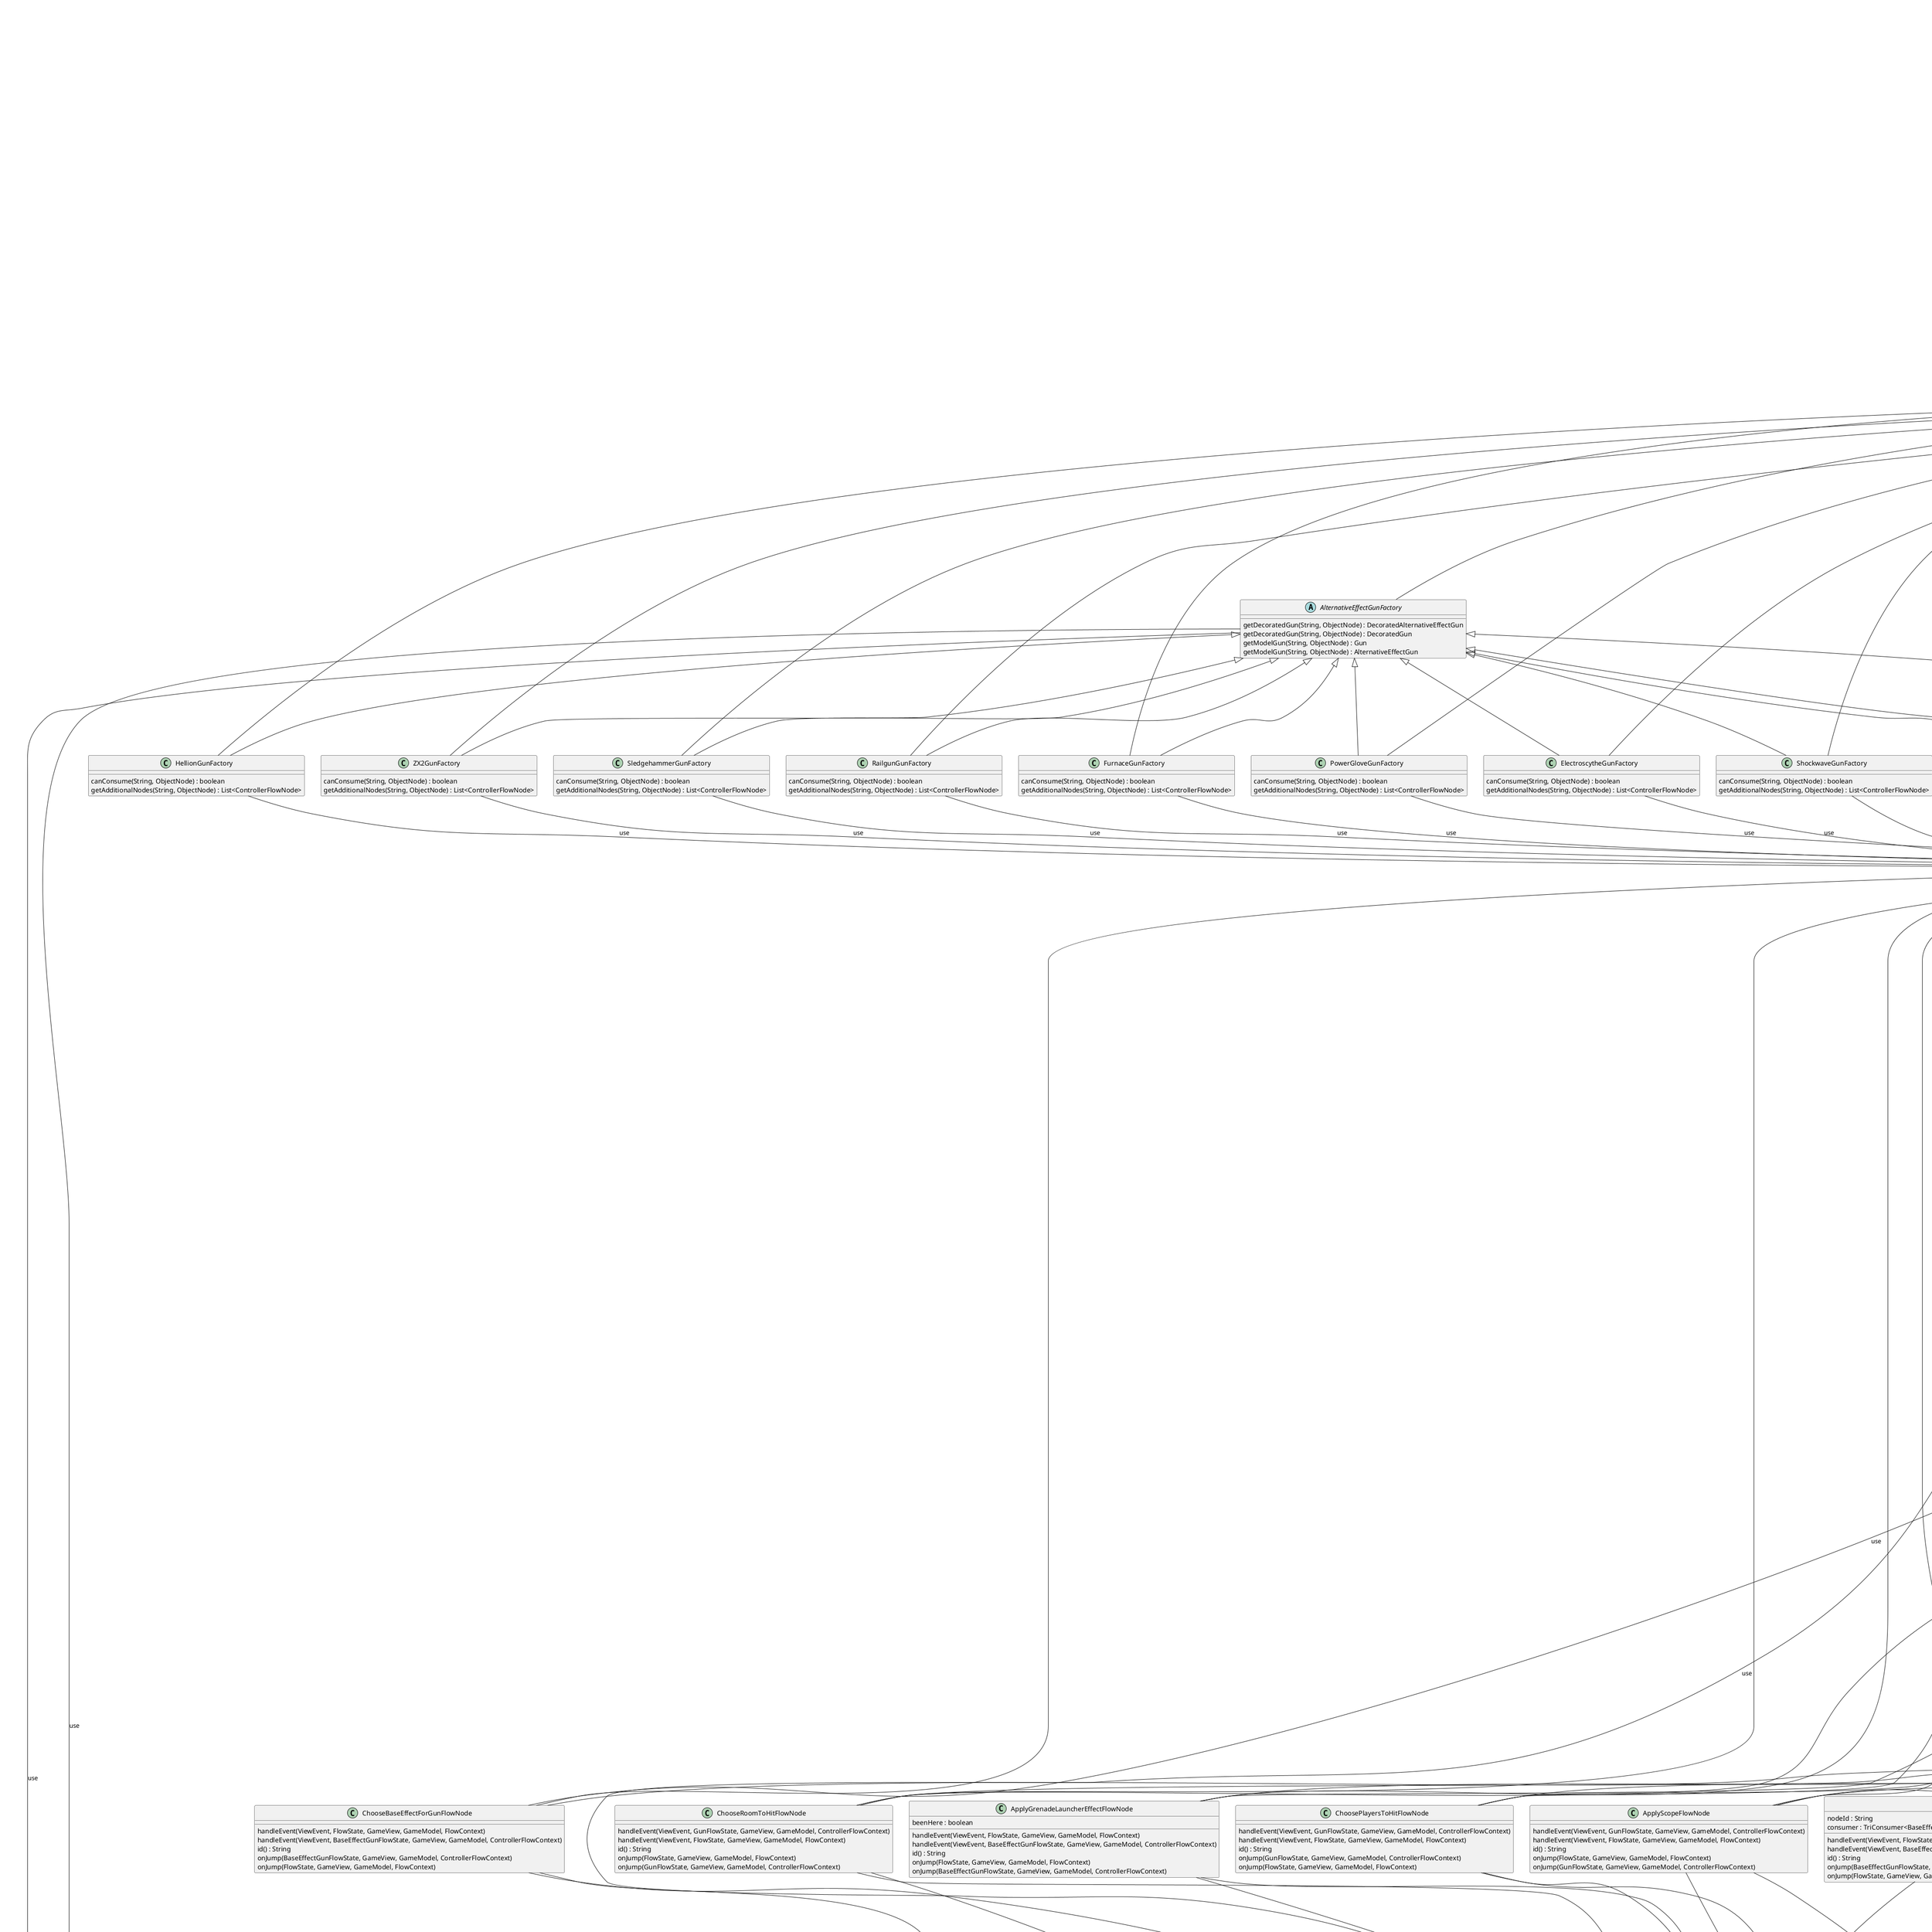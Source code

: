 @startuml

package com.adrenalinici.adrenaline.server <<Folder>> {
  class "GameBootstrapper"
  class "JsonUtils"
  class "StartServerDialogController"
}

package com.adrenalinici.adrenaline.server.controller <<Folder>> {
  interface "ControllerFlowNode"
  class "DecoratedAlternativeEffectGun"
  class "DecoratedBaseEffectGun"
  class "DecoratedEffect"
  abstract class "DecoratedGun"
  class "GameController"
  interface "GunFactory"
  class "GunLoader"
  interface "StatelessControllerFlowNode"
}

package com.adrenalinici.adrenaline.server.controller.guns <<Folder>> {
  abstract class "AlternativeEffectGunFactory"
  abstract class "BaseEffectGunFactory"
  class "CyberbladeGunFactory"
  class "ElectroscytheGunFactory"
  class "FlamethrowerGunFactory"
  class "FurnaceGunFactory"
  class "GrenadeLauncherGunFactory"
  class "HeatseekerGunFactory"
  class "HellionGunFactory"
  class "LockRifleGunFactory"
  class "MachineGunGunFactory"
  class "PlasmaGunGunFactory"
  class "PowerGloveGunFactory"
  class "RailgunGunFactory"
  class "RocketLauncherGunFactory"
  class "ShockwaveGunFactory"
  class "ShotgunGunFactory"
  class "SledgehammerGunFactory"
  class "ThorGunFactory"
  class "TractorBeamGunFactory"
  class "VortexCannonGunFactory"
  class "WhisperGunFactory"
  class "ZX2GunFactory"
}

package com.adrenalinici.adrenaline.server.controller.nodes <<Folder>> {
  class "ApplyNewtonFlowNode"
  class "ApplyTeleporterFlowNode"
  class "ChooseActionFlowNode"
  class "ChooseGunFlowNode"
  class "ChooseMovementFlowNode"
  class "FirstTurnFlowNode"
  class "NewTurnFlowNode"
  class "PickupFlowNode"
  class "ReloadFlowNode"
  class "RespawnFlowNode"
}

package com.adrenalinici.adrenaline.server.controller.nodes.guns <<Folder>> {
  interface "AlternativeEffectGunFlowState"
  class "AlternativeEffectGunFlowStateImpl"
  class "AlternativeGunChooseMovementFlowNode"
  class "ApplyAlternativeGunFlowNode"
  class "ApplyBaseGunFlowNode"
  class "ApplyGrenadeLauncherEffectFlowNode"
  class "ApplyScopeFlowNode"
  interface "BaseEffectGunFlowState"
  class "BaseEffectGunFlowStateImpl"
  class "BaseGunChooseMovementFlowNode"
  class "ChooseAlternativeEffectForGunFlowNode"
  class "ChooseBaseEffectForGunFlowNode"
  class "ChooseCellToHitFlowNode"
  class "ChoosePlayersToHitFlowNode"
  class "ChooseRoomToHitFlowNode"
  class "GunChooseEnemyMovementFlowNode"
  interface "GunFlowState"
  abstract class "GunFlowStateImpl"
  interface "SkippableGunFlowNode"
  class "TagbackGrenadeFlowNode"
}

package com.adrenalinici.adrenaline.server.flow <<Folder>> {
  interface "FlowContext"
  interface "FlowNode"
  interface "FlowOrchestrator"
  interface "FlowState"
  interface "StatelessFlowNode"
}

package com.adrenalinici.adrenaline.server.flow.impl <<Folder>> {
  abstract class "BaseFlowContext"
  class "FlowOrchestratorImpl"
  class "VoidState"
}

package com.adrenalinici.adrenaline.server.model <<Folder>> {
  abstract class "BaseDashboardCell"
  class "CardDeck"
  class "Dashboard"
  interface "DashboardCell"
  class "PickupDashboardCell"
  class "PlayerDashboard"
  class "RespawnDashboardCell"
}

package com.adrenalinici.adrenaline.server.network <<Folder>> {
  interface "MessageHandler"
  class "ServerContext"
  class "ServerMessageRouter"
  abstract class "ServerNetworkAdapter"
}

package com.adrenalinici.adrenaline.server.network.handlers <<Folder>> {
  class "ChosenMatchMessageHandler"
  class "ConnectedPlayerMessageHandler"
  class "DisconnectedPlayerMessageHandler"
  class "HandlerUtils"
  class "NewMatchMessageHandler"
  class "ViewEventMessageHandler"
}

package com.adrenalinici.adrenaline.server.network.rmi <<Folder>> {
  class "SenderRunnable"
}

package com.adrenalinici.adrenaline.server.network.socket <<Folder>> {
  abstract class "BaseSocketRunnable"
  class "SocketEventLoopRunnable"
}

abstract class "AlternativeEffectGunFactory" {
  getDecoratedGun(String, ObjectNode) : DecoratedAlternativeEffectGun
  getDecoratedGun(String, ObjectNode) : DecoratedGun
  getModelGun(String, ObjectNode) : Gun
  getModelGun(String, ObjectNode) : AlternativeEffectGun
}

interface "AlternativeEffectGunFlowState" {
  getChosenGun() : DecoratedGun
  resolvePhaseConfiguration(String) : ObjectNode
  setChosenEffect(DecoratedEffect, boolean) : AlternativeEffectGunFlowState
}

class "AlternativeEffectGunFlowStateImpl" {
  firstEffect : Boolean
  chosenEffect : DecoratedEffect
  getChosenGun() : DecoratedGun
  resolvePhaseConfiguration(String) : ObjectNode
  setChosenEffect(DecoratedEffect, boolean) : AlternativeEffectGunFlowState
}

class "AlternativeGunChooseMovementFlowNode" {
  handleEvent(ViewEvent, AlternativeEffectGunFlowState, GameView, GameModel, ControllerFlowContext)
  handleEvent(ViewEvent, FlowState, GameView, GameModel, FlowContext)
  id() : String
  onJump(FlowState, GameView, GameModel, FlowContext)
  onJump(AlternativeEffectGunFlowState, GameView, GameModel, ControllerFlowContext)
}

class "ApplyAlternativeGunFlowNode" {
  nodeId : String
  consumer : TriConsumer<AlternativeEffectGunFlowState, GameModel, ControllerFlowContext>
  handleEvent(ViewEvent, FlowState, GameView, GameModel, FlowContext)
  handleEvent(ViewEvent, AlternativeEffectGunFlowState, GameView, GameModel, ControllerFlowContext)
  id() : String
  onJump(AlternativeEffectGunFlowState, GameView, GameModel, ControllerFlowContext)
  onJump(FlowState, GameView, GameModel, FlowContext)
}

class "ApplyBaseGunFlowNode" {
  nodeId : String
  consumer : TriConsumer<BaseEffectGunFlowState, GameModel, ControllerFlowContext>
  handleEvent(ViewEvent, FlowState, GameView, GameModel, FlowContext)
  handleEvent(ViewEvent, BaseEffectGunFlowState, GameView, GameModel, ControllerFlowContext)
  id() : String
  onJump(BaseEffectGunFlowState, GameView, GameModel, ControllerFlowContext)
  onJump(FlowState, GameView, GameModel, FlowContext)
}

class "ApplyGrenadeLauncherEffectFlowNode" {
  beenHere : boolean
  handleEvent(ViewEvent, FlowState, GameView, GameModel, FlowContext)
  handleEvent(ViewEvent, BaseEffectGunFlowState, GameView, GameModel, ControllerFlowContext)
  id() : String
  onJump(FlowState, GameView, GameModel, FlowContext)
  onJump(BaseEffectGunFlowState, GameView, GameModel, ControllerFlowContext)
}

class "ApplyNewtonFlowNode" {
  handleEvent(ViewEvent, FlowState, GameView, GameModel, FlowContext)
  handleEvent(ViewEvent, VoidState, GameView, GameModel, ControllerFlowContext)
  id() : String
  onJump(FlowState, GameView, GameModel, FlowContext)
  onJump(VoidState, GameView, GameModel, ControllerFlowContext)
}

class "ApplyScopeFlowNode" {
  handleEvent(ViewEvent, GunFlowState, GameView, GameModel, ControllerFlowContext)
  handleEvent(ViewEvent, FlowState, GameView, GameModel, FlowContext)
  id() : String
  onJump(FlowState, GameView, GameModel, FlowContext)
  onJump(GunFlowState, GameView, GameModel, ControllerFlowContext)
}

class "ApplyTeleporterFlowNode" {
  handleEvent(ViewEvent, FlowState, GameView, GameModel, FlowContext)
  handleEvent(ViewEvent, VoidState, GameView, GameModel, ControllerFlowContext)
  id() : String
  onJump(FlowState, GameView, GameModel, FlowContext)
  onJump(VoidState, GameView, GameModel, ControllerFlowContext)
}

abstract class "BaseDashboardCell" {
  playersInCell : List<PlayerColor>
  northDashboardCellBoundType : DashboardCellBoundType
  southDashboardCellBoundType : DashboardCellBoundType
  eastDashboardCellBoundType : DashboardCellBoundType
  westDashboardCellBoundType : DashboardCellBoundType
  cellColor : CellColor
  line : int
  cell : int
  dashboard : Dashboard
  addPlayer(PlayerColor)
  removePlayer(PlayerColor)
}

abstract class "BaseEffectGunFactory" {
  getDecoratedGun(String, ObjectNode) : DecoratedBaseEffectGun
  getDecoratedGun(String, ObjectNode) : DecoratedGun
  getModelGun(String, ObjectNode) : Gun
  getModelGun(String, ObjectNode) : BaseEffectGun
}

interface "BaseEffectGunFlowState" {
  getChosenGun() : DecoratedGun
  resolvePhaseConfiguration(String) : ObjectNode
  setActivatedFirstExtraEffect(boolean) : BaseEffectGunFlowState
  setActivatedSecondExtraEffect(boolean) : BaseEffectGunFlowState
}

class "BaseEffectGunFlowStateImpl" {
  activatedFirstExtraEffect : boolean
  activatedSecondExtraEffect : boolean
  getChosenGun() : DecoratedGun
  resolvePhaseConfiguration(String) : ObjectNode
  setActivatedFirstExtraEffect(boolean) : BaseEffectGunFlowState
  setActivatedSecondExtraEffect(boolean) : BaseEffectGunFlowState
}

abstract class "BaseFlowContext" {
  actualNode : FlowNode
  actualState : FlowState
  actualPhaseId : String
  phasesQueue : List<String>
  orchestrator : FlowOrchestrator
  additionalNodesToExecuteAlways : List<String>
  actualIndex : int
  actualFlowNode() : FlowNode
  actualNode() : FlowNode
  actualPhase() : String
  addPhases(String[])
  addPhasesToEnd(String[])
  end(GameView)
  handleEvent(ViewEvent, GameView)
  jump(String, GameView, FlowState)
  nextPhase(GameView, FlowState)
  replayNode(GameView)
  replayPhase(GameView)
}

class "BaseGunChooseMovementFlowNode" {
  distance : int
  handleEvent(ViewEvent, FlowState, GameView, GameModel, FlowContext)
  handleEvent(ViewEvent, GunChooseMovementFlowState, GameView, GameModel, ControllerFlowContext)
  id() : String
  mapState(FlowState) : GunChooseMovementFlowState
  mapState(FlowState) : FlowState
  onJump(FlowState, GameView, GameModel, FlowContext)
  onJump(GunChooseMovementFlowState, GameView, GameModel, ControllerFlowContext)
}

abstract class "BaseSocketRunnable" {
  connectedClients : Map<Socket, String>
}

class "CardDeck" {
  deck : List<T>
  addCard(T)
  size() : int
}

class "ChooseActionFlowNode" {
  handleEvent(ViewEvent, FlowState, GameView, GameModel, FlowContext)
  handleEvent(ViewEvent, VoidState, GameView, GameModel, ControllerFlowContext)
  id() : String
  onJump(VoidState, GameView, GameModel, ControllerFlowContext)
  onJump(FlowState, GameView, GameModel, FlowContext)
}

class "ChooseAlternativeEffectForGunFlowNode" {
  handleEvent(ViewEvent, FlowState, GameView, GameModel, FlowContext)
  handleEvent(ViewEvent, AlternativeEffectGunFlowState, GameView, GameModel, ControllerFlowContext)
  id() : String
  onJump(AlternativeEffectGunFlowState, GameView, GameModel, ControllerFlowContext)
  onJump(FlowState, GameView, GameModel, FlowContext)
}

class "ChooseBaseEffectForGunFlowNode" {
  handleEvent(ViewEvent, FlowState, GameView, GameModel, FlowContext)
  handleEvent(ViewEvent, BaseEffectGunFlowState, GameView, GameModel, ControllerFlowContext)
  id() : String
  onJump(BaseEffectGunFlowState, GameView, GameModel, ControllerFlowContext)
  onJump(FlowState, GameView, GameModel, FlowContext)
}

class "ChooseCellToHitFlowNode" {
  handleEvent(ViewEvent, FlowState, GameView, GameModel, FlowContext)
  handleEvent(ViewEvent, GunFlowState, GameView, GameModel, ControllerFlowContext)
  id() : String
  onJump(GunFlowState, GameView, GameModel, ControllerFlowContext)
  onJump(FlowState, GameView, GameModel, FlowContext)
}

class "ChooseGunFlowNode" {
  handleEvent(ViewEvent, FlowState, GameView, GameModel, FlowContext)
  handleEvent(ViewEvent, VoidState, GameView, GameModel, ControllerFlowContext)
  id() : String
  onJump(FlowState, GameView, GameModel, FlowContext)
  onJump(VoidState, GameView, GameModel, ControllerFlowContext)
}

class "ChooseMovementFlowNode" {
  distance : int
  handleEvent(ViewEvent, FlowState, GameView, GameModel, FlowContext)
  handleEvent(ViewEvent, VoidState, GameView, GameModel, ControllerFlowContext)
  id() : String
  onJump(FlowState, GameView, GameModel, FlowContext)
  onJump(VoidState, GameView, GameModel, ControllerFlowContext)
}

class "ChoosePlayersToHitFlowNode" {
  handleEvent(ViewEvent, GunFlowState, GameView, GameModel, ControllerFlowContext)
  handleEvent(ViewEvent, FlowState, GameView, GameModel, FlowContext)
  id() : String
  onJump(GunFlowState, GameView, GameModel, ControllerFlowContext)
  onJump(FlowState, GameView, GameModel, FlowContext)
}

class "ChooseRoomToHitFlowNode" {
  handleEvent(ViewEvent, GunFlowState, GameView, GameModel, ControllerFlowContext)
  handleEvent(ViewEvent, FlowState, GameView, GameModel, FlowContext)
  id() : String
  onJump(FlowState, GameView, GameModel, FlowContext)
  onJump(GunFlowState, GameView, GameModel, ControllerFlowContext)
}

class "ChosenMatchMessageHandler" {
  handleMessage(ChosenMatchMessage, String, ServerContext)
  handleMessage(InboxMessage, String, ServerContext)
}

class "ConnectedPlayerMessageHandler" {
  handleMessage(ConnectedPlayerMessage, String, ServerContext)
  handleMessage(InboxMessage, String, ServerContext)
}

interface "ControllerFlowNode"

class "CyberbladeGunFactory" {
  canConsume(String, ObjectNode) : boolean
  getAdditionalNodes(String, ObjectNode) : List<ControllerFlowNode>
}

class "Dashboard" {
  dashboardCells : DashboardCell[][]
  dashboardChoice : DashboardChoice
  calculateCardinalDirection(Position, Position) : CardinalDirection
  calculateDistance(Position, Position) : int
  calculateIfVisible(Position, Position) : boolean
  calculateMovements(Position, int) : List<Position>
  calculateMovementsInOneDirection(Position, int) : List<Position>
  cells() : int
  getDashboardCell(Position) : DashboardCell
  light() : LightDashboard
  lines() : int
  stream() : Stream<DashboardCell>
}

interface "DashboardCell" {
  addPlayer(PlayerColor)
  hasEastDashboardCell() : boolean
  hasEastWall() : boolean
  hasNorthDashboardCell() : boolean
  hasNorthWall() : boolean
  hasSouthDashboardCell() : boolean
  hasSouthWall() : boolean
  hasWestDashboardCell() : boolean
  hasWestWall() : boolean
  light() : LightDashboardCell
  removePlayer(PlayerColor)
  visit(Consumer<RespawnDashboardCell>, Consumer<PickupDashboardCell>)
}

class "DecoratedAlternativeEffectGun" {
  firstEffect : DecoratedEffect
  secondEffect : DecoratedEffect
  get() : AlternativeEffectGun
  get() : Gun
}

class "DecoratedBaseEffectGun" {
  baseEffect : DecoratedEffect
  firstExtraEffect : DecoratedEffect
  secondExtraEffect : DecoratedEffect
  get() : BaseEffectGun
  get() : Gun
  hasFirstExtraEffect() : boolean
  hasSecondExtraEffect() : boolean
}

class "DecoratedEffect" {
  effect : Effect
  additionalPhases : List<String>
  requiredAmmos : List<AmmoColor>
  get() : Effect
}

abstract class "DecoratedGun" {
  gun : Gun
  phases : List<String>
  get() : Gun
  visit(Consumer<AlternativeEffectGun>, Consumer<BaseEffectGun>)
}

class "DisconnectedPlayerMessageHandler" {
  handleMessage(DisconnectedPlayerMessage, String, ServerContext)
  handleMessage(InboxMessage, String, ServerContext)
}

class "ElectroscytheGunFactory" {
  canConsume(String, ObjectNode) : boolean
  getAdditionalNodes(String, ObjectNode) : List<ControllerFlowNode>
}

class "FirstTurnFlowNode" {
  handleEvent(ViewEvent, FlowState, GameView, GameModel, FlowContext)
  handleEvent(ViewEvent, VoidState, GameView, GameModel, ControllerFlowContext)
  id() : String
  onJump(VoidState, GameView, GameModel, ControllerFlowContext)
  onJump(FlowState, GameView, GameModel, FlowContext)
}

class "FlamethrowerGunFactory" {
  canConsume(String, ObjectNode) : boolean
  getAdditionalNodes(String, ObjectNode) : List<ControllerFlowNode>
}

interface "FlowContext" {
  actualFlowNode() : FlowNode
  actualNode() : FlowNode
  actualPhase() : String
  addPhases(String[])
  addPhasesToEnd(String[])
  end(GameView)
  handleEvent(ViewEvent, GameView)
  jump(String, GameView, FlowState)
  nextPhase(GameView, FlowState)
  nextPhase(GameView)
  replayNode(GameView)
  replayPhase(GameView)
}

interface "FlowNode" {
  handleEvent(ViewEvent, S, GameView, GameModel, C)
  id() : String
  mapState(FlowState) : S
  onJump(S, GameView, GameModel, C)
  skip(S, C) : boolean
}

interface "FlowOrchestrator" {
  handleEvent(ViewEvent, GameView)
  onEnd(GameView)
  resolveNode(String) : FlowNode
  startNewFlow(GameView, T)
}

class "FlowOrchestratorImpl" {
  nodes : Map<String, ? extends com.adrenalinici.adrenaline.server.flow.FlowNode>
  actualContext : T
  model : GameModel
  onEndCallback : Consumer<GameView>
  handleEvent(ViewEvent, GameView)
  onEnd(GameView)
  resolveNode(String) : FlowNode
  startNewFlow(GameView, T)
}

interface "FlowState"

class "FurnaceGunFactory" {
  canConsume(String, ObjectNode) : boolean
  getAdditionalNodes(String, ObjectNode) : List<ControllerFlowNode>
}

class "GameBootstrapper" {
  inbox : BlockingQueue<InboxEntry>
  outboxRmi : BlockingQueue<OutboxEntry>
  outboxSocket : BlockingQueue<OutboxEntry>
  rmiNetworkAdapter : ServerNetworkAdapter
  socketNetworkAdapter : ServerNetworkAdapter
  serverMessageRouter : ServerMessageRouter
  serverMessageRouterThread : Thread
  rmiPort : int
  socketPort : int
  turnTimerSeconds : long
  start()
  stop()
}

class "GameController" {
  gameModel : GameModel
  flowOrchestrator : FlowOrchestrator<ControllerFlowContext>
  firstTurn : boolean
  onEvent(Object)
  onEvent(DecoratedEvent<ViewEvent, GameView>)
  startMatch(GameView)
}

class "GrenadeLauncherGunFactory" {
  canConsume(String, ObjectNode) : boolean
  getAdditionalNodes(String, ObjectNode) : List<ControllerFlowNode>
}

class "GunChooseEnemyMovementFlowNode" {
  distance : int
  handleEvent(ViewEvent, FlowState, GameView, GameModel, FlowContext)
  handleEvent(ViewEvent, GunFlowState, GameView, GameModel, ControllerFlowContext)
  id() : String
  onJump(GunFlowState, GameView, GameModel, ControllerFlowContext)
  onJump(FlowState, GameView, GameModel, FlowContext)
}

interface "GunFactory" {
  canConsume(String, ObjectNode) : boolean
  getAdditionalNodes(String, ObjectNode) : List<ControllerFlowNode>
  getDecoratedGun(String, ObjectNode) : DecoratedGun
  getModelGun(String, ObjectNode) : Gun
}

interface "GunFlowState" {
  applyHitAndMarkPlayers(GameModel, ControllerFlowContext)
  hitPlayer(PlayerColor, int)
  markPlayer(PlayerColor, int)
  resolvePhaseConfiguration(String) : ObjectNode
}

abstract class "GunFlowStateImpl" {
  chosenGun : DecoratedGun
  chosenCellsToHit : List<Position>
  chosenPlayersToHit : List<PlayerColor>
  hitPlayers : Map<PlayerColor, Integer>
  markPlayers : Map<PlayerColor, Integer>
  applyHitAndMarkPlayers(GameModel, ControllerFlowContext)
  hitPlayer(PlayerColor, int)
  markPlayer(PlayerColor, int)
}

class "GunLoader" {
  factories : List<GunFactory>
  guns : Map<String, Gun>
  decoratedGuns : Map<String, DecoratedGun>
  nodes : Map<String, List<ControllerFlowNode>>
  getAdditionalNodes(String) : List<ControllerFlowNode>
  getDecoratedGun(String) : DecoratedGun
  getModelGun(String) : Gun
}

class "HandlerUtils"

class "HeatseekerGunFactory" {
  canConsume(String, ObjectNode) : boolean
  getAdditionalNodes(String, ObjectNode) : List<ControllerFlowNode>
}

class "HellionGunFactory" {
  canConsume(String, ObjectNode) : boolean
  getAdditionalNodes(String, ObjectNode) : List<ControllerFlowNode>
}

class "JsonUtils"

class "LockRifleGunFactory" {
  canConsume(String, ObjectNode) : boolean
  getAdditionalNodes(String, ObjectNode) : List<ControllerFlowNode>
}

class "MachineGunGunFactory" {
  canConsume(String, ObjectNode) : boolean
  getAdditionalNodes(String, ObjectNode) : List<ControllerFlowNode>
}

interface "MessageHandler" {
  handleMessage(T, String, ServerContext)
}

class "NewMatchMessageHandler" {
  turnTimerSeconds : long
  handleMessage(NewMatchMessage, String, ServerContext)
  handleMessage(InboxMessage, String, ServerContext)
}

class "NewTurnFlowNode" {
  handleEvent(ViewEvent, FlowState, GameView, GameModel, FlowContext)
  handleEvent(ViewEvent, VoidState, GameView, GameModel, ControllerFlowContext)
  id() : String
  onJump(VoidState, GameView, GameModel, ControllerFlowContext)
  onJump(FlowState, GameView, GameModel, FlowContext)
}

class "PickupDashboardCell" {
  ammoCard : AmmoCard
  light() : LightDashboardCell
  removeAmmoCard()
  setAmmoCard(AmmoCard)
  visit(Consumer<RespawnDashboardCell>, Consumer<PickupDashboardCell>)
}

class "PickupFlowNode" {
  handleEvent(ViewEvent, FlowState, GameView, GameModel, FlowContext)
  handleEvent(ViewEvent, VoidState, GameView, GameModel, ControllerFlowContext)
  id() : String
  onJump(VoidState, GameView, GameModel, ControllerFlowContext)
  onJump(FlowState, GameView, GameModel, FlowContext)
}

class "PlasmaGunGunFactory" {
  canConsume(String, ObjectNode) : boolean
  getAdditionalNodes(String, ObjectNode) : List<ControllerFlowNode>
}

class "PlayerDashboard" {
  player : PlayerColor
  ammos : List<AmmoColor>
  damages : List<PlayerColor>
  marks : List<PlayerColor>
  guns : HashMap<String, Boolean>
  powerUpCards : List<PowerUpCard>
  skullsNumber : int
  points : int
  flipped : boolean
  addAmmo(AmmoColor)
  addDamages(List<PlayerColor>)
  addGun(String)
  addMarks(List<PlayerColor>)
  addPoints(int)
  addPowerUpCard(PowerUpCard) : boolean
  hasVenomGrenade() : boolean
  incrementSkullsNumber()
  light() : LightPlayerDashboard
  reloadGun(String)
  removeAllDamages()
  removeAmmos(List<AmmoColor>)
  removeAmmosIncludingPowerups(List<AmmoColor>) : List<PowerUpCard>
  removeGun(String)
  removeMarks(List<PlayerColor>)
  removePowerUpCard(PowerUpCard) : boolean
  setFlipped(boolean) : PlayerDashboard
  unloadGun(String)
}

class "PowerGloveGunFactory" {
  canConsume(String, ObjectNode) : boolean
  getAdditionalNodes(String, ObjectNode) : List<ControllerFlowNode>
}

class "RailgunGunFactory" {
  canConsume(String, ObjectNode) : boolean
  getAdditionalNodes(String, ObjectNode) : List<ControllerFlowNode>
}

class "ReloadFlowNode" {
  handleEvent(ViewEvent, FlowState, GameView, GameModel, FlowContext)
  handleEvent(ViewEvent, VoidState, GameView, GameModel, ControllerFlowContext)
  id() : String
  onJump(VoidState, GameView, GameModel, ControllerFlowContext)
  onJump(FlowState, GameView, GameModel, FlowContext)
}

class "RespawnDashboardCell" {
  availableGuns : Set<String>
  addAvailableGun(String)
  light() : LightDashboardCell
  removeAvailableGun(String)
  visit(Consumer<RespawnDashboardCell>, Consumer<PickupDashboardCell>)
}

class "RespawnFlowNode" {
  handleEvent(ViewEvent, RespawnFlowState, GameView, GameModel, ControllerFlowContext)
  handleEvent(ViewEvent, FlowState, GameView, GameModel, FlowContext)
  id() : String
  mapState(FlowState) : RespawnFlowState
  mapState(FlowState) : FlowState
  onJump(FlowState, GameView, GameModel, FlowContext)
  onJump(RespawnFlowState, GameView, GameModel, ControllerFlowContext)
}

class "RocketLauncherGunFactory" {
  canConsume(String, ObjectNode) : boolean
  getAdditionalNodes(String, ObjectNode) : List<ControllerFlowNode>
}

class "SenderRunnable" {
  connectedClients : Map<String, GameRmiClient>
  viewOutbox : BlockingQueue<OutboxEntry>
  run()
}

class "ServerContext" {
  inbox : BlockingQueue<InboxEntry>
  outboxRmi : BlockingQueue<OutboxEntry>
  outboxSocket : BlockingQueue<OutboxEntry>
  playerMatchMap : Map<String, String>
  matchesMap : Map<String, RemoteView>
  matchesControllersMap : Map<String, GameController>
  addConnectionToMatch(String, String)
  addMatch(RemoteView, GameController)
  broadcastToMatch(String, OutboxMessage)
  enqueueInboxMessage(String, InboxMessage)
  getConnectionMatch(String) : RemoteView
  onDisconnection(String)
  removeMatch(String)
  send(String, OutboxMessage)
}

class "ServerMessageRouter" {
  inbox : BlockingQueue<InboxEntry>
  context : ServerContext
  handlers : Map<Class<? extends com.adrenalinici.adrenaline.common.network.inbox.InboxMessage>, MessageHandler>
  run()
  withHandler(Class<? extends com.adrenalinici.adrenaline.common.network.inbox.InboxMessage>, Function<ServerContext, MessageHandler>) : ServerMessageRouter
  withHandler(Class<? extends com.adrenalinici.adrenaline.common.network.inbox.InboxMessage>, MessageHandler) : ServerMessageRouter
}

abstract class "ServerNetworkAdapter" {
  viewInbox : BlockingQueue<InboxEntry>
  viewOutbox : BlockingQueue<OutboxEntry>
  start()
  stop()
}

class "ShockwaveGunFactory" {
  canConsume(String, ObjectNode) : boolean
  getAdditionalNodes(String, ObjectNode) : List<ControllerFlowNode>
}

class "ShotgunGunFactory" {
  canConsume(String, ObjectNode) : boolean
  getAdditionalNodes(String, ObjectNode) : List<ControllerFlowNode>
}

interface "SkippableGunFlowNode" {
  skip(T, ControllerFlowContext) : boolean
  skip(FlowState, FlowContext) : boolean
}

class "SledgehammerGunFactory" {
  canConsume(String, ObjectNode) : boolean
  getAdditionalNodes(String, ObjectNode) : List<ControllerFlowNode>
}

class "SocketEventLoopRunnable" {
  viewOutbox : BlockingQueue<OutboxEntry>
  viewInbox : BlockingQueue<InboxEntry>
  remainingWrites : Map<String, Queue<ByteBuffer>>
  remainingReads : Map<String, ByteBuffer>
  selector : Selector
  connectedClients : Map<Socket, String>
  lastKeepAlive : Map<String, Long>
  run()
}

class "StartServerDialogController" {
  rmiPortTextField : TextField
  socketPortTextField : TextField
  turnTimeoutTextField : TextField
  startMatchButton : Button
  initialize()
  onStartMatchClicked(MouseEvent)
  showErrorAlert()
}

interface "StatelessControllerFlowNode"

interface "StatelessFlowNode" {
  mapState(FlowState) : VoidState
  mapState(FlowState) : FlowState
}

class "TagbackGrenadeFlowNode" {
  handleEvent(ViewEvent, TagbackGrenadeFlowState, GameView, GameModel, ControllerFlowContext)
  handleEvent(ViewEvent, FlowState, GameView, GameModel, FlowContext)
  id() : String
  mapState(FlowState) : FlowState
  mapState(FlowState) : TagbackGrenadeFlowState
  onJump(TagbackGrenadeFlowState, GameView, GameModel, ControllerFlowContext)
  onJump(FlowState, GameView, GameModel, FlowContext)
}

class "ThorGunFactory" {
  canConsume(String, ObjectNode) : boolean
  getAdditionalNodes(String, ObjectNode) : List<ControllerFlowNode>
}

class "TractorBeamGunFactory" {
  canConsume(String, ObjectNode) : boolean
  getAdditionalNodes(String, ObjectNode) : List<ControllerFlowNode>
}

class "ViewEventMessageHandler" {
  handleMessage(InboxMessage, String, ServerContext)
  handleMessage(ViewEventMessage, String, ServerContext)
}

class "VoidState"

class "VortexCannonGunFactory" {
  canConsume(String, ObjectNode) : boolean
  getAdditionalNodes(String, ObjectNode) : List<ControllerFlowNode>
}

class "WhisperGunFactory" {
  canConsume(String, ObjectNode) : boolean
  getAdditionalNodes(String, ObjectNode) : List<ControllerFlowNode>
}

class "ZX2GunFactory" {
  canConsume(String, ObjectNode) : boolean
  getAdditionalNodes(String, ObjectNode) : List<ControllerFlowNode>
}

"AlternativeEffectGunFactory" --> "DecoratedAlternativeEffectGun" : use
"AlternativeEffectGunFactory" --> "DecoratedGun" : use
"AlternativeEffectGunFactory" <|-- "ElectroscytheGunFactory"
"AlternativeEffectGunFactory" <|-- "FlamethrowerGunFactory"
"AlternativeEffectGunFactory" <|-- "FurnaceGunFactory"
"AlternativeEffectGunFactory" <|-- "HellionGunFactory"
"AlternativeEffectGunFactory" <|-- "PowerGloveGunFactory"
"AlternativeEffectGunFactory" <|-- "RailgunGunFactory"
"AlternativeEffectGunFactory" <|-- "ShockwaveGunFactory"
"AlternativeEffectGunFactory" <|-- "ShotgunGunFactory"
"AlternativeEffectGunFactory" <|-- "SledgehammerGunFactory"
"AlternativeEffectGunFactory" <|-- "TractorBeamGunFactory"
"AlternativeEffectGunFactory" <|-- "ZX2GunFactory"
"AlternativeEffectGunFlowState" <-> "AlternativeEffectGunFlowStateImpl"
"AlternativeEffectGunFlowState" --> "DecoratedEffect" : use
"AlternativeEffectGunFlowState" --> "DecoratedGun" : use
"AlternativeEffectGunFlowStateImpl" --> "DecoratedEffect" : chosenEffect
"AlternativeEffectGunFlowStateImpl" --> "DecoratedGun" : use
"AlternativeGunChooseMovementFlowNode" --> "AlternativeEffectGunFlowState" : use
"AlternativeGunChooseMovementFlowNode" --> "FlowContext" : use
"AlternativeGunChooseMovementFlowNode" --> "FlowState" : use
"ApplyAlternativeGunFlowNode" --> "AlternativeEffectGunFlowState" : consumer
"ApplyAlternativeGunFlowNode" --> "FlowContext" : use
"ApplyAlternativeGunFlowNode" --> "FlowState" : use
"ApplyBaseGunFlowNode" --> "BaseEffectGunFlowState" : consumer
"ApplyBaseGunFlowNode" --> "FlowContext" : use
"ApplyBaseGunFlowNode" --> "FlowState" : use
"ApplyGrenadeLauncherEffectFlowNode" --> "BaseEffectGunFlowState" : use
"ApplyGrenadeLauncherEffectFlowNode" --> "FlowContext" : use
"ApplyGrenadeLauncherEffectFlowNode" --> "FlowState" : use
"ApplyNewtonFlowNode" --> "FlowContext" : use
"ApplyNewtonFlowNode" --> "FlowState" : use
"ApplyNewtonFlowNode" --> "VoidState" : use
"ApplyScopeFlowNode" --> "FlowContext" : use
"ApplyScopeFlowNode" --> "FlowState" : use
"ApplyScopeFlowNode" --> "GunFlowState" : use
"ApplyTeleporterFlowNode" --> "FlowContext" : use
"ApplyTeleporterFlowNode" --> "FlowState" : use
"ApplyTeleporterFlowNode" --> "VoidState" : use
"BaseDashboardCell" --> "Dashboard" : dashboard
"BaseDashboardCell" <|-- "PickupDashboardCell"
"BaseDashboardCell" <|-- "RespawnDashboardCell"
"BaseEffectGunFactory" <|-- "CyberbladeGunFactory"
"BaseEffectGunFactory" --> "DecoratedBaseEffectGun" : use
"BaseEffectGunFactory" --> "DecoratedGun" : use
"BaseEffectGunFactory" <|-- "GrenadeLauncherGunFactory"
"BaseEffectGunFactory" <|-- "HeatseekerGunFactory"
"BaseEffectGunFactory" <|-- "LockRifleGunFactory"
"BaseEffectGunFactory" <|-- "MachineGunGunFactory"
"BaseEffectGunFactory" <|-- "PlasmaGunGunFactory"
"BaseEffectGunFactory" <|-- "RocketLauncherGunFactory"
"BaseEffectGunFactory" <|-- "ThorGunFactory"
"BaseEffectGunFactory" <|-- "VortexCannonGunFactory"
"BaseEffectGunFactory" <|-- "WhisperGunFactory"
"BaseEffectGunFlowState" <-> "BaseEffectGunFlowStateImpl"
"BaseEffectGunFlowState" --> "DecoratedGun" : use
"BaseEffectGunFlowStateImpl" --> "DecoratedGun" : use
"BaseFlowContext" --> "FlowNode" : actualNode
"BaseFlowContext" --> "FlowOrchestrator" : orchestrator
"BaseFlowContext" --> "FlowState" : actualState
"BaseGunChooseMovementFlowNode" --> "FlowContext" : use
"BaseGunChooseMovementFlowNode" --> "FlowState" : use
"ChooseActionFlowNode" --> "FlowContext" : use
"ChooseActionFlowNode" --> "FlowState" : use
"ChooseActionFlowNode" --> "VoidState" : use
"ChooseAlternativeEffectForGunFlowNode" --> "AlternativeEffectGunFlowState" : use
"ChooseAlternativeEffectForGunFlowNode" --> "FlowContext" : use
"ChooseAlternativeEffectForGunFlowNode" --> "FlowState" : use
"ChooseBaseEffectForGunFlowNode" --> "BaseEffectGunFlowState" : use
"ChooseBaseEffectForGunFlowNode" --> "FlowContext" : use
"ChooseBaseEffectForGunFlowNode" --> "FlowState" : use
"ChooseCellToHitFlowNode" --> "FlowContext" : use
"ChooseCellToHitFlowNode" --> "FlowState" : use
"ChooseCellToHitFlowNode" --> "GunFlowState" : use
"ChooseGunFlowNode" --> "FlowContext" : use
"ChooseGunFlowNode" --> "FlowState" : use
"ChooseGunFlowNode" --> "VoidState" : use
"ChooseMovementFlowNode" --> "FlowContext" : use
"ChooseMovementFlowNode" --> "FlowState" : use
"ChooseMovementFlowNode" --> "VoidState" : use
"ChoosePlayersToHitFlowNode" --> "FlowContext" : use
"ChoosePlayersToHitFlowNode" --> "FlowState" : use
"ChoosePlayersToHitFlowNode" --> "GunFlowState" : use
"ChooseRoomToHitFlowNode" --> "FlowContext" : use
"ChooseRoomToHitFlowNode" --> "FlowState" : use
"ChooseRoomToHitFlowNode" --> "GunFlowState" : use
"ChosenMatchMessageHandler" --> "ServerContext" : use
"ConnectedPlayerMessageHandler" --> "ServerContext" : use
"ControllerFlowNode" <|-- "AlternativeGunChooseMovementFlowNode"
"ControllerFlowNode" <|-- "ApplyAlternativeGunFlowNode"
"ControllerFlowNode" <|-- "ApplyBaseGunFlowNode"
"ControllerFlowNode" <|-- "ApplyGrenadeLauncherEffectFlowNode"
"ControllerFlowNode" <|-- "ApplyScopeFlowNode"
"ControllerFlowNode" <|-- "BaseGunChooseMovementFlowNode"
"ControllerFlowNode" <|-- "ChooseAlternativeEffectForGunFlowNode"
"ControllerFlowNode" <|-- "ChooseBaseEffectForGunFlowNode"
"ControllerFlowNode" <|-- "ChooseCellToHitFlowNode"
"ControllerFlowNode" <|-- "ChoosePlayersToHitFlowNode"
"ControllerFlowNode" <|-- "ChooseRoomToHitFlowNode"
"ControllerFlowNode" <|-- "GunChooseEnemyMovementFlowNode"
"ControllerFlowNode" <|-- "RespawnFlowNode"
"ControllerFlowNode" <|-- "SkippableGunFlowNode"
"ControllerFlowNode" <|-- "TagbackGrenadeFlowNode"
"CyberbladeGunFactory" --> "*" "ControllerFlowNode" : use
"DashboardCell" <|-- "BaseDashboardCell"
"DashboardCell" <|-- "PickupDashboardCell"
"DashboardCell" --> "PickupDashboardCell" : use
"DashboardCell" --> "RespawnDashboardCell" : use
"DashboardCell" <|-- "RespawnDashboardCell"
"Dashboard" --> "DashboardCell" : use
"DecoratedAlternativeEffectGun" --> "DecoratedEffect" : firstEffect/secondEffect
"DecoratedBaseEffectGun" --> "DecoratedEffect" : baseEffect/firstExtraEffect/secondExtraEffect
"DecoratedGun" <|-- "DecoratedAlternativeEffectGun"
"DecoratedGun" <|-- "DecoratedBaseEffectGun"
"DisconnectedPlayerMessageHandler" --> "ServerContext" : use
"ElectroscytheGunFactory" --> "*" "ControllerFlowNode" : use
"FirstTurnFlowNode" --> "FlowContext" : use
"FirstTurnFlowNode" --> "FlowState" : use
"FirstTurnFlowNode" --> "VoidState" : use
"FlamethrowerGunFactory" --> "*" "ControllerFlowNode" : use
"FlowContext" <|-- "BaseFlowContext"
"FlowContext" <-> "FlowNode" : use
"FlowContext" --> "FlowState" : use
"FlowNode" <|-- "AlternativeGunChooseMovementFlowNode"
"FlowNode" <|-- "ApplyAlternativeGunFlowNode"
"FlowNode" <|-- "ApplyBaseGunFlowNode"
"FlowNode" <|-- "ApplyGrenadeLauncherEffectFlowNode"
"FlowNode" <|-- "ApplyNewtonFlowNode"
"FlowNode" <|-- "ApplyScopeFlowNode"
"FlowNode" <|-- "ApplyTeleporterFlowNode"
"FlowNode" <|-- "BaseGunChooseMovementFlowNode"
"FlowNode" <|-- "ChooseActionFlowNode"
"FlowNode" <|-- "ChooseAlternativeEffectForGunFlowNode"
"FlowNode" <|-- "ChooseBaseEffectForGunFlowNode"
"FlowNode" <|-- "ChooseCellToHitFlowNode"
"FlowNode" <|-- "ChooseGunFlowNode"
"FlowNode" <|-- "ChooseMovementFlowNode"
"FlowNode" <|-- "ChoosePlayersToHitFlowNode"
"FlowNode" <|-- "ChooseRoomToHitFlowNode"
"FlowNode" <|-- "ControllerFlowNode"
"FlowNode" <|-- "FirstTurnFlowNode"
"FlowNode" --> "FlowState" : use
"FlowNode" <|-- "GunChooseEnemyMovementFlowNode"
"FlowNode" <|-- "NewTurnFlowNode"
"FlowNode" <|-- "PickupFlowNode"
"FlowNode" <|-- "ReloadFlowNode"
"FlowNode" <|-- "RespawnFlowNode"
"FlowNode" <|-- "SkippableGunFlowNode"
"FlowNode" <|-- "StatelessControllerFlowNode"
"FlowNode" <|-- "StatelessFlowNode"
"FlowNode" <|-- "TagbackGrenadeFlowNode"
"FlowOrchestrator" --> "FlowContext" : use
"FlowOrchestrator" --> "FlowNode" : use
"FlowOrchestrator" <|-- "FlowOrchestratorImpl"
"FlowOrchestratorImpl" --> "FlowContext" : actualContext
"FlowOrchestratorImpl" --> "FlowNode" : use
"FlowState" <|-- "AlternativeEffectGunFlowState"
"FlowState" <|-- "AlternativeEffectGunFlowStateImpl"
"FlowState" <|-- "BaseEffectGunFlowState"
"FlowState" <|-- "BaseEffectGunFlowStateImpl"
"FlowState" <|-- "GunFlowState"
"FlowState" <|-- "GunFlowStateImpl"
"FlowState" <|-- "VoidState"
"FurnaceGunFactory" --> "*" "ControllerFlowNode" : use
"GameBootstrapper" --> "ServerMessageRouter" : serverMessageRouter
"GameBootstrapper" --> "ServerNetworkAdapter" : rmiNetworkAdapter/socketNetworkAdapter
"GameController" --> "FlowOrchestrator" : flowOrchestrator
"GrenadeLauncherGunFactory" --> "*" "ControllerFlowNode" : use
"GunChooseEnemyMovementFlowNode" --> "FlowContext" : use
"GunChooseEnemyMovementFlowNode" --> "FlowState" : use
"GunChooseEnemyMovementFlowNode" --> "GunFlowState" : use
"GunFactory" <|-- "AlternativeEffectGunFactory"
"GunFactory" <|-- "BaseEffectGunFactory"
"GunFactory" --> "*" "ControllerFlowNode" : use
"GunFactory" <|-- "CyberbladeGunFactory"
"GunFactory" --> "DecoratedGun" : use
"GunFactory" <|-- "ElectroscytheGunFactory"
"GunFactory" <|-- "FlamethrowerGunFactory"
"GunFactory" <|-- "FurnaceGunFactory"
"GunFactory" <|-- "GrenadeLauncherGunFactory"
"GunFactory" <|-- "HeatseekerGunFactory"
"GunFactory" <|-- "HellionGunFactory"
"GunFactory" <|-- "LockRifleGunFactory"
"GunFactory" <|-- "MachineGunGunFactory"
"GunFactory" <|-- "PlasmaGunGunFactory"
"GunFactory" <|-- "PowerGloveGunFactory"
"GunFactory" <|-- "RailgunGunFactory"
"GunFactory" <|-- "RocketLauncherGunFactory"
"GunFactory" <|-- "ShockwaveGunFactory"
"GunFactory" <|-- "ShotgunGunFactory"
"GunFactory" <|-- "SledgehammerGunFactory"
"GunFactory" <|-- "ThorGunFactory"
"GunFactory" <|-- "TractorBeamGunFactory"
"GunFactory" <|-- "VortexCannonGunFactory"
"GunFactory" <|-- "WhisperGunFactory"
"GunFactory" <|-- "ZX2GunFactory"
"GunFlowState" <|-- "AlternativeEffectGunFlowState"
"GunFlowState" <|-- "AlternativeEffectGunFlowStateImpl"
"GunFlowState" <|-- "BaseEffectGunFlowState"
"GunFlowState" <|-- "BaseEffectGunFlowStateImpl"
"GunFlowState" <|-- "GunFlowStateImpl"
"GunFlowStateImpl" <|-- "AlternativeEffectGunFlowStateImpl"
"GunFlowStateImpl" <|-- "BaseEffectGunFlowStateImpl"
"GunFlowStateImpl" --> "DecoratedGun" : chosenGun
"GunLoader" --> "*" "ControllerFlowNode" : use
"GunLoader" --> "DecoratedGun" : decoratedGuns
"GunLoader" --> "*" "GunFactory" : factories
"HeatseekerGunFactory" --> "*" "ControllerFlowNode" : use
"HellionGunFactory" --> "*" "ControllerFlowNode" : use
"LockRifleGunFactory" --> "*" "ControllerFlowNode" : use
"MachineGunGunFactory" --> "*" "ControllerFlowNode" : use
"MessageHandler" <|-- "ChosenMatchMessageHandler"
"MessageHandler" <|-- "ConnectedPlayerMessageHandler"
"MessageHandler" <|-- "DisconnectedPlayerMessageHandler"
"MessageHandler" <|-- "NewMatchMessageHandler"
"MessageHandler" --> "ServerContext" : use
"MessageHandler" <|-- "ViewEventMessageHandler"
"NewMatchMessageHandler" --> "ServerContext" : use
"NewTurnFlowNode" --> "FlowContext" : use
"NewTurnFlowNode" --> "FlowState" : use
"NewTurnFlowNode" --> "VoidState" : use
"PickupDashboardCell" <-> "RespawnDashboardCell" : use
"PickupFlowNode" --> "FlowContext" : use
"PickupFlowNode" --> "FlowState" : use
"PickupFlowNode" --> "VoidState" : use
"PlasmaGunGunFactory" --> "*" "ControllerFlowNode" : use
"PowerGloveGunFactory" --> "*" "ControllerFlowNode" : use
"RailgunGunFactory" --> "*" "ControllerFlowNode" : use
"ReloadFlowNode" --> "FlowContext" : use
"ReloadFlowNode" --> "FlowState" : use
"ReloadFlowNode" --> "VoidState" : use
"RespawnFlowNode" --> "FlowContext" : use
"RespawnFlowNode" --> "FlowState" : use
"RocketLauncherGunFactory" --> "*" "ControllerFlowNode" : use
"ServerContext" --> "GameController" : matchesControllersMap
"ServerMessageRouter" --> "MessageHandler" : handlers
"ServerMessageRouter" --> "ServerContext" : context
"ShockwaveGunFactory" --> "*" "ControllerFlowNode" : use
"ShotgunGunFactory" --> "*" "ControllerFlowNode" : use
"SkippableGunFlowNode" <|-- "AlternativeGunChooseMovementFlowNode"
"SkippableGunFlowNode" <|-- "BaseGunChooseMovementFlowNode"
"SkippableGunFlowNode" --> "FlowContext" : use
"SkippableGunFlowNode" --> "FlowState" : use
"SkippableGunFlowNode" <|-- "GunChooseEnemyMovementFlowNode"
"SkippableGunFlowNode" --> "GunFlowState" : use
"SledgehammerGunFactory" --> "*" "ControllerFlowNode" : use
"StatelessControllerFlowNode" <|-- "ApplyNewtonFlowNode"
"StatelessControllerFlowNode" <|-- "ApplyTeleporterFlowNode"
"StatelessControllerFlowNode" <|-- "ChooseActionFlowNode"
"StatelessControllerFlowNode" <|-- "ChooseGunFlowNode"
"StatelessControllerFlowNode" <|-- "ChooseMovementFlowNode"
"StatelessControllerFlowNode" <|-- "FirstTurnFlowNode"
"StatelessControllerFlowNode" <|-- "NewTurnFlowNode"
"StatelessControllerFlowNode" <|-- "PickupFlowNode"
"StatelessControllerFlowNode" <|-- "ReloadFlowNode"
"StatelessFlowNode" <|-- "ApplyNewtonFlowNode"
"StatelessFlowNode" <|-- "ApplyTeleporterFlowNode"
"StatelessFlowNode" <|-- "ChooseActionFlowNode"
"StatelessFlowNode" <|-- "ChooseGunFlowNode"
"StatelessFlowNode" <|-- "ChooseMovementFlowNode"
"StatelessFlowNode" <|-- "FirstTurnFlowNode"
"StatelessFlowNode" --> "FlowState" : use
"StatelessFlowNode" <|-- "NewTurnFlowNode"
"StatelessFlowNode" <|-- "PickupFlowNode"
"StatelessFlowNode" <|-- "ReloadFlowNode"
"StatelessFlowNode" <|-- "StatelessControllerFlowNode"
"StatelessFlowNode" --> "VoidState" : use
"TagbackGrenadeFlowNode" --> "FlowContext" : use
"TagbackGrenadeFlowNode" --> "FlowState" : use
"ThorGunFactory" --> "*" "ControllerFlowNode" : use
"TractorBeamGunFactory" --> "*" "ControllerFlowNode" : use
"ViewEventMessageHandler" --> "ServerContext" : use
"VortexCannonGunFactory" --> "*" "ControllerFlowNode" : use
"WhisperGunFactory" --> "*" "ControllerFlowNode" : use
"ZX2GunFactory" --> "*" "ControllerFlowNode" : use

@enduml